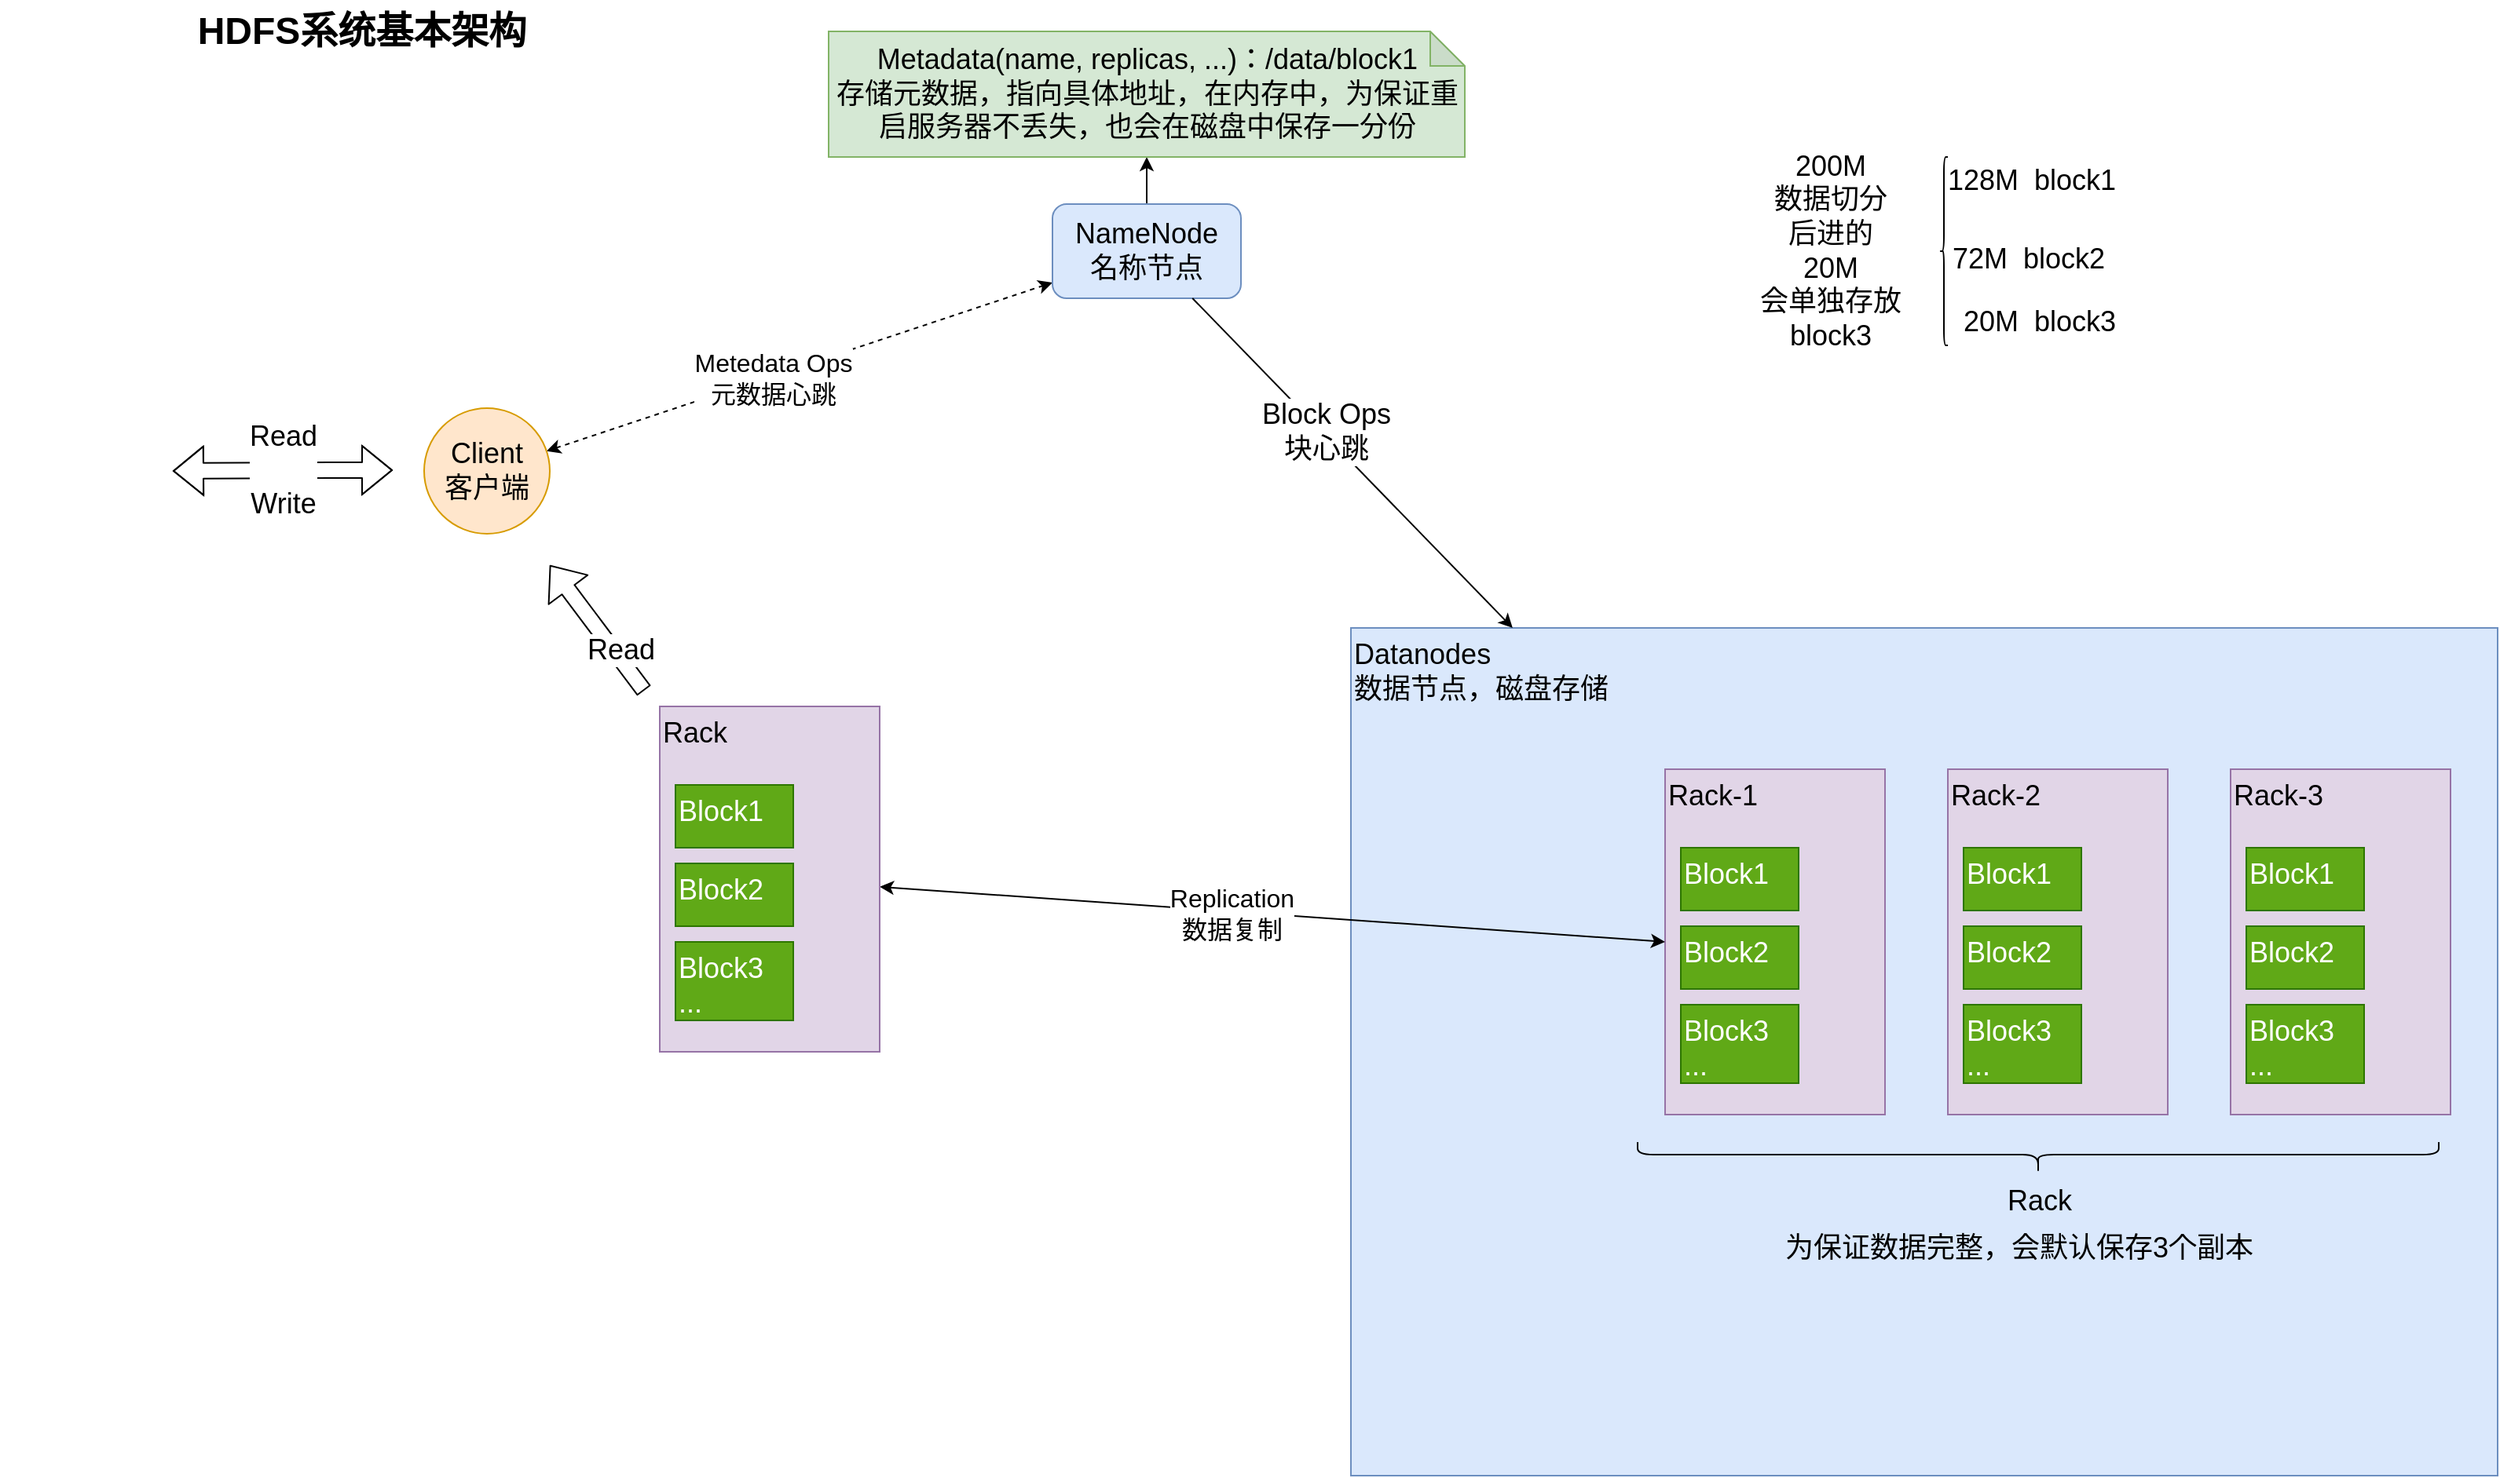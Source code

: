 <mxfile version="13.4.6" type="github" pages="2">
  <diagram name="基本架构" id="929967ad-93f9-6ef4-fab6-5d389245f69c">
    <mxGraphModel dx="3175.5" dy="762" grid="1" gridSize="10" guides="1" tooltips="1" connect="1" arrows="1" fold="1" page="1" pageScale="1.5" pageWidth="1169" pageHeight="826" background="none" math="0" shadow="0">
      <root>
        <mxCell id="0" style=";html=1;" />
        <mxCell id="1" style=";html=1;" parent="0" />
        <mxCell id="1672d66443f91eb5-23" value="HDFS系统基本架构" style="text;strokeColor=none;fillColor=none;html=1;fontSize=24;fontStyle=1;verticalAlign=middle;align=center;" parent="1" vertex="1">
          <mxGeometry x="-100" y="10" width="460" height="40" as="geometry" />
        </mxCell>
        <mxCell id="Z8tPX4l9vtMx5wKUZ_xW-3" value="" style="endArrow=classic;startArrow=classic;html=1;rounded=1;dashed=1;" parent="1" source="Z8tPX4l9vtMx5wKUZ_xW-6" target="Z8tPX4l9vtMx5wKUZ_xW-4" edge="1">
          <mxGeometry width="50" height="50" relative="1" as="geometry">
            <mxPoint x="200.01" y="259.98" as="sourcePoint" />
            <mxPoint x="280" y="220" as="targetPoint" />
          </mxGeometry>
        </mxCell>
        <mxCell id="Z8tPX4l9vtMx5wKUZ_xW-5" value="Metedata Ops&lt;br&gt;元数据心跳" style="edgeLabel;html=1;align=center;verticalAlign=middle;resizable=0;points=[];fontSize=16;" parent="Z8tPX4l9vtMx5wKUZ_xW-3" vertex="1" connectable="0">
          <mxGeometry x="-0.107" y="-1" relative="1" as="geometry">
            <mxPoint as="offset" />
          </mxGeometry>
        </mxCell>
        <mxCell id="Z8tPX4l9vtMx5wKUZ_xW-6" value="Client&lt;br&gt;客户端" style="ellipse;whiteSpace=wrap;html=1;aspect=fixed;fontSize=18;fillColor=#ffe6cc;strokeColor=#d79b00;" parent="1" vertex="1">
          <mxGeometry x="170" y="270" width="80" height="80" as="geometry" />
        </mxCell>
        <mxCell id="Z8tPX4l9vtMx5wKUZ_xW-9" value="" style="shape=flexArrow;endArrow=classic;startArrow=classic;html=1;fontSize=18;" parent="1" edge="1">
          <mxGeometry width="50" height="50" relative="1" as="geometry">
            <mxPoint x="10" y="310" as="sourcePoint" />
            <mxPoint x="150" y="309.5" as="targetPoint" />
            <Array as="points">
              <mxPoint x="110" y="309.5" />
            </Array>
          </mxGeometry>
        </mxCell>
        <mxCell id="Z8tPX4l9vtMx5wKUZ_xW-10" value="Read&lt;br&gt;&lt;br&gt;Write" style="edgeLabel;html=1;align=center;verticalAlign=middle;resizable=0;points=[];fontSize=18;" parent="Z8tPX4l9vtMx5wKUZ_xW-9" vertex="1" connectable="0">
          <mxGeometry x="-0.033" y="1" relative="1" as="geometry">
            <mxPoint x="2.01" y="1.34" as="offset" />
          </mxGeometry>
        </mxCell>
        <mxCell id="Z8tPX4l9vtMx5wKUZ_xW-14" value="" style="edgeStyle=orthogonalEdgeStyle;rounded=0;orthogonalLoop=1;jettySize=auto;html=1;fontSize=18;" parent="1" source="Z8tPX4l9vtMx5wKUZ_xW-4" target="2" edge="1">
          <mxGeometry relative="1" as="geometry" />
        </mxCell>
        <mxCell id="Z8tPX4l9vtMx5wKUZ_xW-4" value="NameNode&lt;br&gt;名称节点" style="rounded=1;whiteSpace=wrap;html=1;fontSize=18;fillColor=#dae8fc;strokeColor=#6c8ebf;" parent="1" vertex="1">
          <mxGeometry x="570" y="140" width="120" height="60" as="geometry" />
        </mxCell>
        <mxCell id="2" value="&lt;span&gt;Metadata(name, replicas, ...)：/data/block1&lt;/span&gt;&lt;br&gt;&lt;span&gt;存储元数据，指向具体地址，在内存中，为保证重启服务器不丢失，也会在磁盘中保存一分份&lt;/span&gt;" style="shape=note;whiteSpace=wrap;html=1;backgroundOutline=1;darkOpacity=0.05;rounded=1;fontSize=18;size=22;fillColor=#d5e8d4;strokeColor=#82b366;" parent="1" vertex="1">
          <mxGeometry x="427.5" y="30" width="405" height="80" as="geometry" />
        </mxCell>
        <mxCell id="Z8tPX4l9vtMx5wKUZ_xW-16" value="&lt;span&gt;Datanodes&lt;br&gt;数据节点，磁盘存储&lt;br&gt;&lt;/span&gt;" style="rounded=0;whiteSpace=wrap;html=1;fontSize=18;align=left;verticalAlign=top;fillColor=#dae8fc;strokeColor=#6c8ebf;" parent="1" vertex="1">
          <mxGeometry x="760" y="410" width="730" height="540" as="geometry" />
        </mxCell>
        <mxCell id="Z8tPX4l9vtMx5wKUZ_xW-19" value="" style="endArrow=classic;html=1;strokeColor=#000000;fontSize=18;fontColor=#000000;" parent="1" source="Z8tPX4l9vtMx5wKUZ_xW-4" target="Z8tPX4l9vtMx5wKUZ_xW-16" edge="1">
          <mxGeometry width="50" height="50" relative="1" as="geometry">
            <mxPoint x="750" y="290" as="sourcePoint" />
            <mxPoint x="800" y="240" as="targetPoint" />
          </mxGeometry>
        </mxCell>
        <mxCell id="Z8tPX4l9vtMx5wKUZ_xW-20" value="Block&amp;nbsp;Ops&lt;br&gt;块心跳" style="edgeLabel;html=1;align=center;verticalAlign=middle;resizable=0;points=[];fontSize=18;fontColor=#000000;" parent="Z8tPX4l9vtMx5wKUZ_xW-19" vertex="1" connectable="0">
          <mxGeometry x="-0.191" y="1" relative="1" as="geometry">
            <mxPoint x="1" as="offset" />
          </mxGeometry>
        </mxCell>
        <mxCell id="Z8tPX4l9vtMx5wKUZ_xW-25" value="" style="group" parent="1" vertex="1" connectable="0">
          <mxGeometry x="960" y="500" width="140" height="220" as="geometry" />
        </mxCell>
        <mxCell id="Z8tPX4l9vtMx5wKUZ_xW-21" value="Rack-1" style="rounded=0;whiteSpace=wrap;html=1;fontSize=18;align=left;verticalAlign=top;fillColor=#e1d5e7;strokeColor=#9673a6;" parent="Z8tPX4l9vtMx5wKUZ_xW-25" vertex="1">
          <mxGeometry width="140" height="220" as="geometry" />
        </mxCell>
        <mxCell id="Z8tPX4l9vtMx5wKUZ_xW-22" value="Block1" style="rounded=0;whiteSpace=wrap;html=1;fontSize=18;align=left;verticalAlign=top;fillColor=#60a917;strokeColor=#2D7600;fontColor=#ffffff;" parent="Z8tPX4l9vtMx5wKUZ_xW-25" vertex="1">
          <mxGeometry x="10" y="50" width="75" height="40" as="geometry" />
        </mxCell>
        <mxCell id="Z8tPX4l9vtMx5wKUZ_xW-23" value="Block2" style="rounded=0;whiteSpace=wrap;html=1;fontSize=18;align=left;verticalAlign=top;fillColor=#60a917;strokeColor=#2D7600;fontColor=#ffffff;" parent="Z8tPX4l9vtMx5wKUZ_xW-25" vertex="1">
          <mxGeometry x="10" y="100" width="75" height="40" as="geometry" />
        </mxCell>
        <mxCell id="Z8tPX4l9vtMx5wKUZ_xW-24" value="Block3&lt;br&gt;..." style="rounded=0;whiteSpace=wrap;html=1;fontSize=18;align=left;verticalAlign=top;fillColor=#60a917;strokeColor=#2D7600;fontColor=#ffffff;" parent="Z8tPX4l9vtMx5wKUZ_xW-25" vertex="1">
          <mxGeometry x="10" y="150" width="75" height="50" as="geometry" />
        </mxCell>
        <mxCell id="Z8tPX4l9vtMx5wKUZ_xW-26" value="" style="group" parent="1" vertex="1" connectable="0">
          <mxGeometry x="1140" y="500" width="140" height="220" as="geometry" />
        </mxCell>
        <mxCell id="Z8tPX4l9vtMx5wKUZ_xW-27" value="Rack-2" style="rounded=0;whiteSpace=wrap;html=1;fontSize=18;align=left;verticalAlign=top;fillColor=#e1d5e7;strokeColor=#9673a6;" parent="Z8tPX4l9vtMx5wKUZ_xW-26" vertex="1">
          <mxGeometry width="140" height="220" as="geometry" />
        </mxCell>
        <mxCell id="Z8tPX4l9vtMx5wKUZ_xW-28" value="Block1" style="rounded=0;whiteSpace=wrap;html=1;fontSize=18;align=left;verticalAlign=top;fillColor=#60a917;strokeColor=#2D7600;fontColor=#ffffff;" parent="Z8tPX4l9vtMx5wKUZ_xW-26" vertex="1">
          <mxGeometry x="10" y="50" width="75" height="40" as="geometry" />
        </mxCell>
        <mxCell id="Z8tPX4l9vtMx5wKUZ_xW-29" value="Block2" style="rounded=0;whiteSpace=wrap;html=1;fontSize=18;align=left;verticalAlign=top;fillColor=#60a917;strokeColor=#2D7600;fontColor=#ffffff;" parent="Z8tPX4l9vtMx5wKUZ_xW-26" vertex="1">
          <mxGeometry x="10" y="100" width="75" height="40" as="geometry" />
        </mxCell>
        <mxCell id="Z8tPX4l9vtMx5wKUZ_xW-30" value="Block3&lt;br&gt;..." style="rounded=0;whiteSpace=wrap;html=1;fontSize=18;align=left;verticalAlign=top;fillColor=#60a917;strokeColor=#2D7600;fontColor=#ffffff;" parent="Z8tPX4l9vtMx5wKUZ_xW-26" vertex="1">
          <mxGeometry x="10" y="150" width="75" height="50" as="geometry" />
        </mxCell>
        <mxCell id="Z8tPX4l9vtMx5wKUZ_xW-32" value="" style="group" parent="1" vertex="1" connectable="0">
          <mxGeometry x="1320" y="500" width="140" height="220" as="geometry" />
        </mxCell>
        <mxCell id="Z8tPX4l9vtMx5wKUZ_xW-33" value="Rack-3" style="rounded=0;whiteSpace=wrap;html=1;fontSize=18;align=left;verticalAlign=top;fillColor=#e1d5e7;strokeColor=#9673a6;" parent="Z8tPX4l9vtMx5wKUZ_xW-32" vertex="1">
          <mxGeometry width="140" height="220" as="geometry" />
        </mxCell>
        <mxCell id="Z8tPX4l9vtMx5wKUZ_xW-34" value="Block1" style="rounded=0;whiteSpace=wrap;html=1;fontSize=18;align=left;verticalAlign=top;fillColor=#60a917;strokeColor=#2D7600;fontColor=#ffffff;" parent="Z8tPX4l9vtMx5wKUZ_xW-32" vertex="1">
          <mxGeometry x="10" y="50" width="75" height="40" as="geometry" />
        </mxCell>
        <mxCell id="Z8tPX4l9vtMx5wKUZ_xW-35" value="Block2" style="rounded=0;whiteSpace=wrap;html=1;fontSize=18;align=left;verticalAlign=top;fillColor=#60a917;strokeColor=#2D7600;fontColor=#ffffff;" parent="Z8tPX4l9vtMx5wKUZ_xW-32" vertex="1">
          <mxGeometry x="10" y="100" width="75" height="40" as="geometry" />
        </mxCell>
        <mxCell id="Z8tPX4l9vtMx5wKUZ_xW-36" value="Block3&lt;br&gt;..." style="rounded=0;whiteSpace=wrap;html=1;fontSize=18;align=left;verticalAlign=top;fillColor=#60a917;strokeColor=#2D7600;fontColor=#ffffff;" parent="Z8tPX4l9vtMx5wKUZ_xW-32" vertex="1">
          <mxGeometry x="10" y="150" width="75" height="50" as="geometry" />
        </mxCell>
        <mxCell id="Z8tPX4l9vtMx5wKUZ_xW-37" value="为保证数据完整，会默认保存3个副本" style="text;html=1;align=center;verticalAlign=middle;resizable=0;points=[];autosize=1;fontSize=18;fontColor=#000000;" parent="1" vertex="1">
          <mxGeometry x="1030" y="790" width="310" height="30" as="geometry" />
        </mxCell>
        <mxCell id="3653tWVN4kfg7rFRfWHe-6" value="" style="shape=curlyBracket;whiteSpace=wrap;html=1;rounded=1;fontSize=18;fontColor=#000000;align=left;rotation=-90;size=0.6;" vertex="1" parent="1">
          <mxGeometry x="1187.5" y="492.5" width="20" height="510" as="geometry" />
        </mxCell>
        <mxCell id="3653tWVN4kfg7rFRfWHe-7" value="Rack" style="text;html=1;align=center;verticalAlign=middle;resizable=0;points=[];autosize=1;fontSize=18;fontColor=#000000;" vertex="1" parent="1">
          <mxGeometry x="1167.5" y="760" width="60" height="30" as="geometry" />
        </mxCell>
        <mxCell id="3653tWVN4kfg7rFRfWHe-9" value="" style="group" vertex="1" connectable="0" parent="1">
          <mxGeometry x="1010" y="100" width="243" height="140" as="geometry" />
        </mxCell>
        <mxCell id="3653tWVN4kfg7rFRfWHe-2" value="" style="shape=curlyBracket;whiteSpace=wrap;html=1;rounded=1;fontSize=18;fontColor=#000000;align=left;" vertex="1" parent="3653tWVN4kfg7rFRfWHe-9">
          <mxGeometry x="125" y="10" width="5" height="120" as="geometry" />
        </mxCell>
        <mxCell id="3653tWVN4kfg7rFRfWHe-3" value="200M&lt;br&gt;数据切分&lt;br&gt;后进的&lt;br&gt;20M&lt;br&gt;会单独存放&lt;br&gt;block3" style="text;html=1;align=center;verticalAlign=middle;resizable=0;points=[];autosize=1;fontSize=18;fontColor=#000000;" vertex="1" parent="3653tWVN4kfg7rFRfWHe-9">
          <mxGeometry width="110" height="140" as="geometry" />
        </mxCell>
        <mxCell id="3653tWVN4kfg7rFRfWHe-4" value="128M&amp;nbsp; block1" style="text;html=1;align=center;verticalAlign=middle;resizable=0;points=[];autosize=1;fontSize=18;fontColor=#000000;" vertex="1" parent="3653tWVN4kfg7rFRfWHe-9">
          <mxGeometry x="123" y="10" width="120" height="30" as="geometry" />
        </mxCell>
        <mxCell id="3653tWVN4kfg7rFRfWHe-5" value="72M&amp;nbsp; block2" style="text;html=1;align=center;verticalAlign=middle;resizable=0;points=[];autosize=1;fontSize=18;fontColor=#000000;" vertex="1" parent="3653tWVN4kfg7rFRfWHe-9">
          <mxGeometry x="126" y="60" width="110" height="30" as="geometry" />
        </mxCell>
        <mxCell id="3653tWVN4kfg7rFRfWHe-8" value="20M&amp;nbsp; block3" style="text;html=1;align=center;verticalAlign=middle;resizable=0;points=[];autosize=1;fontSize=18;fontColor=#000000;" vertex="1" parent="3653tWVN4kfg7rFRfWHe-9">
          <mxGeometry x="133" y="100" width="110" height="30" as="geometry" />
        </mxCell>
        <mxCell id="3653tWVN4kfg7rFRfWHe-11" value="" style="endArrow=classic;startArrow=classic;html=1;entryX=0;entryY=0.5;entryDx=0;entryDy=0;" edge="1" parent="1" source="3653tWVN4kfg7rFRfWHe-14" target="Z8tPX4l9vtMx5wKUZ_xW-21">
          <mxGeometry width="50" height="50" relative="1" as="geometry">
            <mxPoint x="520" y="720" as="sourcePoint" />
            <mxPoint x="882.05" y="632.65" as="targetPoint" />
          </mxGeometry>
        </mxCell>
        <mxCell id="3653tWVN4kfg7rFRfWHe-12" value="Replication&lt;br&gt;数据复制" style="edgeLabel;html=1;align=center;verticalAlign=middle;resizable=0;points=[];fontSize=16;" vertex="1" connectable="0" parent="3653tWVN4kfg7rFRfWHe-11">
          <mxGeometry x="-0.107" y="-1" relative="1" as="geometry">
            <mxPoint as="offset" />
          </mxGeometry>
        </mxCell>
        <mxCell id="3653tWVN4kfg7rFRfWHe-13" value="" style="group" vertex="1" connectable="0" parent="1">
          <mxGeometry x="320" y="460" width="140" height="220" as="geometry" />
        </mxCell>
        <mxCell id="3653tWVN4kfg7rFRfWHe-14" value="Rack" style="rounded=0;whiteSpace=wrap;html=1;fontSize=18;align=left;verticalAlign=top;fillColor=#e1d5e7;strokeColor=#9673a6;" vertex="1" parent="3653tWVN4kfg7rFRfWHe-13">
          <mxGeometry width="140" height="220" as="geometry" />
        </mxCell>
        <mxCell id="3653tWVN4kfg7rFRfWHe-15" value="Block1" style="rounded=0;whiteSpace=wrap;html=1;fontSize=18;align=left;verticalAlign=top;fillColor=#60a917;strokeColor=#2D7600;fontColor=#ffffff;" vertex="1" parent="3653tWVN4kfg7rFRfWHe-13">
          <mxGeometry x="10" y="50" width="75" height="40" as="geometry" />
        </mxCell>
        <mxCell id="3653tWVN4kfg7rFRfWHe-16" value="Block2" style="rounded=0;whiteSpace=wrap;html=1;fontSize=18;align=left;verticalAlign=top;fillColor=#60a917;strokeColor=#2D7600;fontColor=#ffffff;" vertex="1" parent="3653tWVN4kfg7rFRfWHe-13">
          <mxGeometry x="10" y="100" width="75" height="40" as="geometry" />
        </mxCell>
        <mxCell id="3653tWVN4kfg7rFRfWHe-17" value="Block3&lt;br&gt;..." style="rounded=0;whiteSpace=wrap;html=1;fontSize=18;align=left;verticalAlign=top;fillColor=#60a917;strokeColor=#2D7600;fontColor=#ffffff;" vertex="1" parent="3653tWVN4kfg7rFRfWHe-13">
          <mxGeometry x="10" y="150" width="75" height="50" as="geometry" />
        </mxCell>
        <mxCell id="3653tWVN4kfg7rFRfWHe-19" value="" style="shape=flexArrow;endArrow=classic;html=1;strokeColor=#000000;fontSize=18;fontColor=#000000;" edge="1" parent="1">
          <mxGeometry width="50" height="50" relative="1" as="geometry">
            <mxPoint x="310" y="450" as="sourcePoint" />
            <mxPoint x="250" y="370" as="targetPoint" />
          </mxGeometry>
        </mxCell>
        <mxCell id="3653tWVN4kfg7rFRfWHe-20" value="Read" style="edgeLabel;html=1;align=center;verticalAlign=middle;resizable=0;points=[];fontSize=18;fontColor=#000000;" vertex="1" connectable="0" parent="3653tWVN4kfg7rFRfWHe-19">
          <mxGeometry x="-0.398" y="-3" relative="1" as="geometry">
            <mxPoint as="offset" />
          </mxGeometry>
        </mxCell>
      </root>
    </mxGraphModel>
  </diagram>
  <diagram id="ZHyo2ReFrUiMWp6IguA-" name="HDFS写入流程">
    <mxGraphModel dx="1422" dy="762" grid="1" gridSize="10" guides="1" tooltips="1" connect="1" arrows="1" fold="1" page="1" pageScale="1" pageWidth="827" pageHeight="1169" math="0" shadow="0">
      <root>
        <mxCell id="ixBHzGxASbExQQgHlasi-0" />
        <mxCell id="ixBHzGxASbExQQgHlasi-1" parent="ixBHzGxASbExQQgHlasi-0" />
        <mxCell id="xJ6UyW_z9JVryr0Y1NW4-2" value="HDFS数据写入流程" style="text;strokeColor=none;fillColor=none;html=1;fontSize=24;fontStyle=1;verticalAlign=middle;align=center;" vertex="1" parent="ixBHzGxASbExQQgHlasi-1">
          <mxGeometry x="30" y="30" width="460" height="40" as="geometry" />
        </mxCell>
        <mxCell id="EGyOqER8XQ1IefYm8uPt-0" value="HDFS Client&lt;br&gt;客户端" style="ellipse;whiteSpace=wrap;html=1;aspect=fixed;fontSize=18;fillColor=#ffe6cc;strokeColor=#d79b00;" vertex="1" parent="ixBHzGxASbExQQgHlasi-1">
          <mxGeometry x="120" y="150" width="110" height="110" as="geometry" />
        </mxCell>
        <mxCell id="EGyOqER8XQ1IefYm8uPt-1" value="Distributed FilsSystem" style="rounded=1;whiteSpace=wrap;html=1;fontSize=18;align=center;fillColor=#dae8fc;strokeColor=#6c8ebf;" vertex="1" parent="ixBHzGxASbExQQgHlasi-1">
          <mxGeometry x="380" y="175" width="200" height="60" as="geometry" />
        </mxCell>
        <mxCell id="EGyOqER8XQ1IefYm8uPt-9" value="" style="endArrow=classic;html=1;dashed=1;strokeColor=#000000;fontSize=18;fontColor=#000000;entryX=0;entryY=0.25;entryDx=0;entryDy=0;" edge="1" parent="ixBHzGxASbExQQgHlasi-1" target="EGyOqER8XQ1IefYm8uPt-1">
          <mxGeometry width="50" height="50" relative="1" as="geometry">
            <mxPoint x="227" y="190" as="sourcePoint" />
            <mxPoint x="310" y="130" as="targetPoint" />
          </mxGeometry>
        </mxCell>
        <mxCell id="EGyOqER8XQ1IefYm8uPt-10" value="1: create" style="edgeLabel;html=1;align=center;verticalAlign=middle;resizable=0;points=[];fontSize=18;fontColor=#000000;" vertex="1" connectable="0" parent="EGyOqER8XQ1IefYm8uPt-9">
          <mxGeometry x="0.19" y="1" relative="1" as="geometry">
            <mxPoint x="-8" as="offset" />
          </mxGeometry>
        </mxCell>
        <mxCell id="EGyOqER8XQ1IefYm8uPt-12" value="" style="endArrow=classic;html=1;dashed=1;strokeColor=#000000;fontSize=18;fontColor=#000000;entryX=0;entryY=0;entryDx=0;entryDy=0;" edge="1" parent="ixBHzGxASbExQQgHlasi-1" source="EGyOqER8XQ1IefYm8uPt-0" target="EGyOqER8XQ1IefYm8uPt-17">
          <mxGeometry width="50" height="50" relative="1" as="geometry">
            <mxPoint x="227" y="250" as="sourcePoint" />
            <mxPoint x="380" y="310" as="targetPoint" />
          </mxGeometry>
        </mxCell>
        <mxCell id="EGyOqER8XQ1IefYm8uPt-13" value="3: write" style="edgeLabel;html=1;align=center;verticalAlign=middle;resizable=0;points=[];fontSize=18;fontColor=#000000;" vertex="1" connectable="0" parent="EGyOqER8XQ1IefYm8uPt-12">
          <mxGeometry x="0.19" y="1" relative="1" as="geometry">
            <mxPoint x="9.96" as="offset" />
          </mxGeometry>
        </mxCell>
        <mxCell id="EGyOqER8XQ1IefYm8uPt-14" value="NameNode" style="rounded=1;whiteSpace=wrap;html=1;fontSize=18;align=center;fillColor=#dae8fc;strokeColor=#6c8ebf;" vertex="1" parent="ixBHzGxASbExQQgHlasi-1">
          <mxGeometry x="790" y="175" width="200" height="60" as="geometry" />
        </mxCell>
        <mxCell id="EGyOqER8XQ1IefYm8uPt-15" value="" style="endArrow=classic;html=1;dashed=1;strokeColor=#000000;fontSize=18;fontColor=#000000;entryX=0;entryY=0.25;entryDx=0;entryDy=0;" edge="1" parent="ixBHzGxASbExQQgHlasi-1" target="EGyOqER8XQ1IefYm8uPt-14">
          <mxGeometry width="50" height="50" relative="1" as="geometry">
            <mxPoint x="580" y="190" as="sourcePoint" />
            <mxPoint x="733" y="200" as="targetPoint" />
          </mxGeometry>
        </mxCell>
        <mxCell id="EGyOqER8XQ1IefYm8uPt-16" value="2: create" style="edgeLabel;html=1;align=center;verticalAlign=middle;resizable=0;points=[];fontSize=18;fontColor=#000000;" vertex="1" connectable="0" parent="EGyOqER8XQ1IefYm8uPt-15">
          <mxGeometry x="0.19" y="1" relative="1" as="geometry">
            <mxPoint x="-8" as="offset" />
          </mxGeometry>
        </mxCell>
        <mxCell id="EGyOqER8XQ1IefYm8uPt-17" value="FSData OutputStream" style="rounded=1;whiteSpace=wrap;html=1;fontSize=18;align=center;fillColor=#dae8fc;strokeColor=#6c8ebf;" vertex="1" parent="ixBHzGxASbExQQgHlasi-1">
          <mxGeometry x="390" y="310" width="200" height="60" as="geometry" />
        </mxCell>
        <mxCell id="EGyOqER8XQ1IefYm8uPt-18" value="" style="endArrow=classic;html=1;dashed=1;strokeColor=#000000;fontSize=18;fontColor=#000000;entryX=0;entryY=0.25;entryDx=0;entryDy=0;" edge="1" parent="ixBHzGxASbExQQgHlasi-1">
          <mxGeometry width="50" height="50" relative="1" as="geometry">
            <mxPoint x="580" y="220" as="sourcePoint" />
            <mxPoint x="790" y="220" as="targetPoint" />
          </mxGeometry>
        </mxCell>
        <mxCell id="EGyOqER8XQ1IefYm8uPt-19" value="7: complete" style="edgeLabel;html=1;align=center;verticalAlign=middle;resizable=0;points=[];fontSize=18;fontColor=#000000;" vertex="1" connectable="0" parent="EGyOqER8XQ1IefYm8uPt-18">
          <mxGeometry x="0.19" y="1" relative="1" as="geometry">
            <mxPoint x="-8" as="offset" />
          </mxGeometry>
        </mxCell>
        <mxCell id="EGyOqER8XQ1IefYm8uPt-20" value="" style="endArrow=classic;html=1;dashed=1;strokeColor=#000000;fontSize=18;fontColor=#000000;entryX=0.75;entryY=0;entryDx=0;entryDy=0;exitX=0.75;exitY=1;exitDx=0;exitDy=0;" edge="1" parent="ixBHzGxASbExQQgHlasi-1" source="EGyOqER8XQ1IefYm8uPt-17" target="EGyOqER8XQ1IefYm8uPt-22">
          <mxGeometry width="50" height="50" relative="1" as="geometry">
            <mxPoint x="424.421" y="419.996" as="sourcePoint" />
            <mxPoint x="590" y="500.86" as="targetPoint" />
          </mxGeometry>
        </mxCell>
        <mxCell id="EGyOqER8XQ1IefYm8uPt-21" value="4: write&lt;br&gt;packet" style="edgeLabel;html=1;align=center;verticalAlign=middle;resizable=0;points=[];fontSize=18;fontColor=#000000;" vertex="1" connectable="0" parent="EGyOqER8XQ1IefYm8uPt-20">
          <mxGeometry x="0.19" y="1" relative="1" as="geometry">
            <mxPoint x="9.96" as="offset" />
          </mxGeometry>
        </mxCell>
        <mxCell id="EGyOqER8XQ1IefYm8uPt-22" value="DataNode" style="rounded=1;whiteSpace=wrap;html=1;fontSize=18;align=center;fillColor=#dae8fc;strokeColor=#6c8ebf;" vertex="1" parent="ixBHzGxASbExQQgHlasi-1">
          <mxGeometry x="390" y="570" width="200" height="60" as="geometry" />
        </mxCell>
        <mxCell id="EGyOqER8XQ1IefYm8uPt-23" value="" style="endArrow=classic;html=1;dashed=1;strokeColor=#000000;fontSize=18;fontColor=#000000;entryX=0.25;entryY=1;entryDx=0;entryDy=0;exitX=0.25;exitY=0;exitDx=0;exitDy=0;" edge="1" parent="ixBHzGxASbExQQgHlasi-1" source="EGyOqER8XQ1IefYm8uPt-22" target="EGyOqER8XQ1IefYm8uPt-17">
          <mxGeometry width="50" height="50" relative="1" as="geometry">
            <mxPoint x="420" y="385" as="sourcePoint" />
            <mxPoint x="420" y="585" as="targetPoint" />
          </mxGeometry>
        </mxCell>
        <mxCell id="EGyOqER8XQ1IefYm8uPt-24" value="5: read&lt;br&gt;packet" style="edgeLabel;html=1;align=center;verticalAlign=middle;resizable=0;points=[];fontSize=18;fontColor=#000000;" vertex="1" connectable="0" parent="EGyOqER8XQ1IefYm8uPt-23">
          <mxGeometry x="0.19" y="1" relative="1" as="geometry">
            <mxPoint x="9.96" as="offset" />
          </mxGeometry>
        </mxCell>
        <mxCell id="EGyOqER8XQ1IefYm8uPt-25" value="DataNode" style="rounded=1;whiteSpace=wrap;html=1;fontSize=18;align=center;fillColor=#dae8fc;strokeColor=#6c8ebf;" vertex="1" parent="ixBHzGxASbExQQgHlasi-1">
          <mxGeometry x="750" y="570" width="200" height="60" as="geometry" />
        </mxCell>
        <mxCell id="EGyOqER8XQ1IefYm8uPt-26" value="" style="endArrow=classic;html=1;dashed=1;strokeColor=#000000;fontSize=18;fontColor=#000000;entryX=0;entryY=0.25;entryDx=0;entryDy=0;exitX=1;exitY=0.25;exitDx=0;exitDy=0;" edge="1" parent="ixBHzGxASbExQQgHlasi-1" source="EGyOqER8XQ1IefYm8uPt-22" target="EGyOqER8XQ1IefYm8uPt-25">
          <mxGeometry width="50" height="50" relative="1" as="geometry">
            <mxPoint x="670" y="370" as="sourcePoint" />
            <mxPoint x="670" y="570" as="targetPoint" />
          </mxGeometry>
        </mxCell>
        <mxCell id="EGyOqER8XQ1IefYm8uPt-27" value="4: write&lt;br&gt;packet" style="edgeLabel;html=1;align=center;verticalAlign=middle;resizable=0;points=[];fontSize=18;fontColor=#000000;" vertex="1" connectable="0" parent="EGyOqER8XQ1IefYm8uPt-26">
          <mxGeometry x="0.19" y="1" relative="1" as="geometry">
            <mxPoint x="15" y="1" as="offset" />
          </mxGeometry>
        </mxCell>
        <mxCell id="EGyOqER8XQ1IefYm8uPt-28" value="DataNode" style="rounded=1;whiteSpace=wrap;html=1;fontSize=18;align=center;fillColor=#dae8fc;strokeColor=#6c8ebf;" vertex="1" parent="ixBHzGxASbExQQgHlasi-1">
          <mxGeometry x="1130" y="570" width="200" height="60" as="geometry" />
        </mxCell>
        <mxCell id="EGyOqER8XQ1IefYm8uPt-29" value="" style="endArrow=classic;html=1;dashed=1;strokeColor=#000000;fontSize=18;fontColor=#000000;entryX=0;entryY=0.25;entryDx=0;entryDy=0;exitX=1;exitY=0.25;exitDx=0;exitDy=0;" edge="1" parent="ixBHzGxASbExQQgHlasi-1" target="EGyOqER8XQ1IefYm8uPt-28">
          <mxGeometry width="50" height="50" relative="1" as="geometry">
            <mxPoint x="950" y="585" as="sourcePoint" />
            <mxPoint x="1110" y="585" as="targetPoint" />
          </mxGeometry>
        </mxCell>
        <mxCell id="EGyOqER8XQ1IefYm8uPt-30" value="4: write&lt;br&gt;packet" style="edgeLabel;html=1;align=center;verticalAlign=middle;resizable=0;points=[];fontSize=18;fontColor=#000000;" vertex="1" connectable="0" parent="EGyOqER8XQ1IefYm8uPt-29">
          <mxGeometry x="0.19" y="1" relative="1" as="geometry">
            <mxPoint x="13" y="1" as="offset" />
          </mxGeometry>
        </mxCell>
        <mxCell id="EGyOqER8XQ1IefYm8uPt-31" value="" style="endArrow=classic;html=1;dashed=1;strokeColor=#000000;fontSize=18;fontColor=#000000;entryX=1;entryY=0.75;entryDx=0;entryDy=0;exitX=0;exitY=0.75;exitDx=0;exitDy=0;" edge="1" parent="ixBHzGxASbExQQgHlasi-1" source="EGyOqER8XQ1IefYm8uPt-25" target="EGyOqER8XQ1IefYm8uPt-22">
          <mxGeometry width="50" height="50" relative="1" as="geometry">
            <mxPoint x="660" y="840" as="sourcePoint" />
            <mxPoint x="660" y="640" as="targetPoint" />
          </mxGeometry>
        </mxCell>
        <mxCell id="EGyOqER8XQ1IefYm8uPt-32" value="5: read&lt;br&gt;packet" style="edgeLabel;html=1;align=center;verticalAlign=middle;resizable=0;points=[];fontSize=18;fontColor=#000000;" vertex="1" connectable="0" parent="EGyOqER8XQ1IefYm8uPt-31">
          <mxGeometry x="0.19" y="1" relative="1" as="geometry">
            <mxPoint x="-15" as="offset" />
          </mxGeometry>
        </mxCell>
        <mxCell id="EGyOqER8XQ1IefYm8uPt-33" value="" style="endArrow=classic;html=1;dashed=1;strokeColor=#000000;fontSize=18;fontColor=#000000;entryX=1;entryY=0.75;entryDx=0;entryDy=0;exitX=0;exitY=0.75;exitDx=0;exitDy=0;" edge="1" parent="ixBHzGxASbExQQgHlasi-1" source="EGyOqER8XQ1IefYm8uPt-28" target="EGyOqER8XQ1IefYm8uPt-25">
          <mxGeometry width="50" height="50" relative="1" as="geometry">
            <mxPoint x="1110" y="620" as="sourcePoint" />
            <mxPoint x="950" y="620" as="targetPoint" />
          </mxGeometry>
        </mxCell>
        <mxCell id="EGyOqER8XQ1IefYm8uPt-34" value="5: read&lt;br&gt;packet" style="edgeLabel;html=1;align=center;verticalAlign=middle;resizable=0;points=[];fontSize=18;fontColor=#000000;" vertex="1" connectable="0" parent="EGyOqER8XQ1IefYm8uPt-33">
          <mxGeometry x="0.19" y="1" relative="1" as="geometry">
            <mxPoint x="-15" as="offset" />
          </mxGeometry>
        </mxCell>
        <mxCell id="EGyOqER8XQ1IefYm8uPt-35" value="" style="endArrow=classic;html=1;dashed=1;strokeColor=#000000;fontSize=18;fontColor=#000000;entryX=0.5;entryY=1;entryDx=0;entryDy=0;exitX=0;exitY=0.75;exitDx=0;exitDy=0;" edge="1" parent="ixBHzGxASbExQQgHlasi-1" source="EGyOqER8XQ1IefYm8uPt-17" target="EGyOqER8XQ1IefYm8uPt-0">
          <mxGeometry width="50" height="50" relative="1" as="geometry">
            <mxPoint x="177.211" y="339.996" as="sourcePoint" />
            <mxPoint x="342.79" y="420.86" as="targetPoint" />
          </mxGeometry>
        </mxCell>
        <mxCell id="EGyOqER8XQ1IefYm8uPt-36" value="6: close" style="edgeLabel;html=1;align=center;verticalAlign=middle;resizable=0;points=[];fontSize=18;fontColor=#000000;" vertex="1" connectable="0" parent="EGyOqER8XQ1IefYm8uPt-35">
          <mxGeometry x="0.19" y="1" relative="1" as="geometry">
            <mxPoint x="9.96" as="offset" />
          </mxGeometry>
        </mxCell>
        <mxCell id="EGyOqER8XQ1IefYm8uPt-37" value="" style="shape=curlyBracket;whiteSpace=wrap;html=1;rounded=1;fontSize=18;fontColor=#000000;align=center;rotation=-90;" vertex="1" parent="ixBHzGxASbExQQgHlasi-1">
          <mxGeometry x="843.01" y="200.83" width="30" height="946.11" as="geometry" />
        </mxCell>
        <mxCell id="2" value="3副本机制" style="text;html=1;align=center;verticalAlign=middle;resizable=0;points=[];autosize=1;fontSize=18;fontColor=#000000;" vertex="1" parent="ixBHzGxASbExQQgHlasi-1">
          <mxGeometry x="808.01" y="700" width="100" height="30" as="geometry" />
        </mxCell>
        <mxCell id="EGyOqER8XQ1IefYm8uPt-38" value="" style="rounded=0;whiteSpace=wrap;html=1;fontSize=18;align=center;labelBackgroundColor=none;labelBorderColor=none;fillColor=none;" vertex="1" parent="ixBHzGxASbExQQgHlasi-1">
          <mxGeometry x="100" y="120" width="510" height="270" as="geometry" />
        </mxCell>
      </root>
    </mxGraphModel>
  </diagram>
</mxfile>
